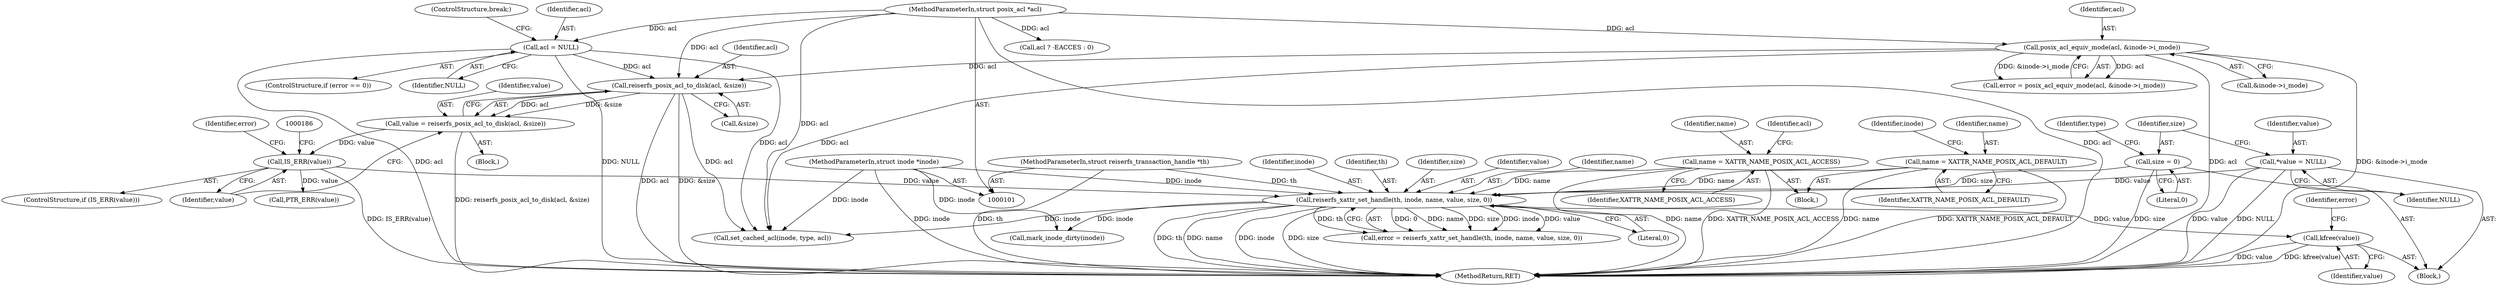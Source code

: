 digraph "1_linux_073931017b49d9458aa351605b43a7e34598caef_11@API" {
"1000219" [label="(Call,kfree(value))"];
"1000191" [label="(Call,reiserfs_xattr_set_handle(th, inode, name, value, size, 0))"];
"1000102" [label="(MethodParameterIn,struct reiserfs_transaction_handle *th)"];
"1000103" [label="(MethodParameterIn,struct inode *inode)"];
"1000152" [label="(Call,name = XATTR_NAME_POSIX_ACL_DEFAULT)"];
"1000121" [label="(Call,name = XATTR_NAME_POSIX_ACL_ACCESS)"];
"1000109" [label="(Call,*value = NULL)"];
"1000182" [label="(Call,IS_ERR(value))"];
"1000175" [label="(Call,value = reiserfs_posix_acl_to_disk(acl, &size))"];
"1000177" [label="(Call,reiserfs_posix_acl_to_disk(acl, &size))"];
"1000129" [label="(Call,posix_acl_equiv_mode(acl, &inode->i_mode))"];
"1000105" [label="(MethodParameterIn,struct posix_acl *acl)"];
"1000147" [label="(Call,acl = NULL)"];
"1000113" [label="(Call,size = 0)"];
"1000125" [label="(Identifier,acl)"];
"1000110" [label="(Identifier,value)"];
"1000177" [label="(Call,reiserfs_posix_acl_to_disk(acl, &size))"];
"1000154" [label="(Identifier,XATTR_NAME_POSIX_ACL_DEFAULT)"];
"1000129" [label="(Call,posix_acl_equiv_mode(acl, &inode->i_mode))"];
"1000148" [label="(Identifier,acl)"];
"1000109" [label="(Call,*value = NULL)"];
"1000159" [label="(Identifier,inode)"];
"1000181" [label="(ControlStructure,if (IS_ERR(value)))"];
"1000102" [label="(MethodParameterIn,struct reiserfs_transaction_handle *th)"];
"1000190" [label="(Identifier,error)"];
"1000113" [label="(Call,size = 0)"];
"1000147" [label="(Call,acl = NULL)"];
"1000223" [label="(Identifier,error)"];
"1000192" [label="(Identifier,th)"];
"1000187" [label="(Call,PTR_ERR(value))"];
"1000189" [label="(Call,error = reiserfs_xattr_set_handle(th, inode, name, value, size, 0))"];
"1000179" [label="(Call,&size)"];
"1000103" [label="(MethodParameterIn,struct inode *inode)"];
"1000130" [label="(Identifier,acl)"];
"1000127" [label="(Call,error = posix_acl_equiv_mode(acl, &inode->i_mode))"];
"1000119" [label="(Block,)"];
"1000174" [label="(Block,)"];
"1000121" [label="(Call,name = XATTR_NAME_POSIX_ACL_ACCESS)"];
"1000217" [label="(Call,mark_inode_dirty(inode))"];
"1000220" [label="(Identifier,value)"];
"1000183" [label="(Identifier,value)"];
"1000230" [label="(MethodReturn,RET)"];
"1000122" [label="(Identifier,name)"];
"1000152" [label="(Call,name = XATTR_NAME_POSIX_ACL_DEFAULT)"];
"1000224" [label="(Call,set_cached_acl(inode, type, acl))"];
"1000153" [label="(Identifier,name)"];
"1000114" [label="(Identifier,size)"];
"1000118" [label="(Identifier,type)"];
"1000176" [label="(Identifier,value)"];
"1000149" [label="(Identifier,NULL)"];
"1000197" [label="(Literal,0)"];
"1000196" [label="(Identifier,size)"];
"1000175" [label="(Call,value = reiserfs_posix_acl_to_disk(acl, &size))"];
"1000182" [label="(Call,IS_ERR(value))"];
"1000131" [label="(Call,&inode->i_mode)"];
"1000162" [label="(Call,acl ? -EACCES : 0)"];
"1000191" [label="(Call,reiserfs_xattr_set_handle(th, inode, name, value, size, 0))"];
"1000219" [label="(Call,kfree(value))"];
"1000178" [label="(Identifier,acl)"];
"1000111" [label="(Identifier,NULL)"];
"1000150" [label="(ControlStructure,break;)"];
"1000195" [label="(Identifier,value)"];
"1000123" [label="(Identifier,XATTR_NAME_POSIX_ACL_ACCESS)"];
"1000194" [label="(Identifier,name)"];
"1000105" [label="(MethodParameterIn,struct posix_acl *acl)"];
"1000193" [label="(Identifier,inode)"];
"1000106" [label="(Block,)"];
"1000115" [label="(Literal,0)"];
"1000143" [label="(ControlStructure,if (error == 0))"];
"1000219" -> "1000106"  [label="AST: "];
"1000219" -> "1000220"  [label="CFG: "];
"1000220" -> "1000219"  [label="AST: "];
"1000223" -> "1000219"  [label="CFG: "];
"1000219" -> "1000230"  [label="DDG: kfree(value)"];
"1000219" -> "1000230"  [label="DDG: value"];
"1000191" -> "1000219"  [label="DDG: value"];
"1000191" -> "1000189"  [label="AST: "];
"1000191" -> "1000197"  [label="CFG: "];
"1000192" -> "1000191"  [label="AST: "];
"1000193" -> "1000191"  [label="AST: "];
"1000194" -> "1000191"  [label="AST: "];
"1000195" -> "1000191"  [label="AST: "];
"1000196" -> "1000191"  [label="AST: "];
"1000197" -> "1000191"  [label="AST: "];
"1000189" -> "1000191"  [label="CFG: "];
"1000191" -> "1000230"  [label="DDG: name"];
"1000191" -> "1000230"  [label="DDG: inode"];
"1000191" -> "1000230"  [label="DDG: size"];
"1000191" -> "1000230"  [label="DDG: th"];
"1000191" -> "1000189"  [label="DDG: 0"];
"1000191" -> "1000189"  [label="DDG: name"];
"1000191" -> "1000189"  [label="DDG: size"];
"1000191" -> "1000189"  [label="DDG: inode"];
"1000191" -> "1000189"  [label="DDG: value"];
"1000191" -> "1000189"  [label="DDG: th"];
"1000102" -> "1000191"  [label="DDG: th"];
"1000103" -> "1000191"  [label="DDG: inode"];
"1000152" -> "1000191"  [label="DDG: name"];
"1000121" -> "1000191"  [label="DDG: name"];
"1000109" -> "1000191"  [label="DDG: value"];
"1000182" -> "1000191"  [label="DDG: value"];
"1000113" -> "1000191"  [label="DDG: size"];
"1000191" -> "1000217"  [label="DDG: inode"];
"1000191" -> "1000224"  [label="DDG: inode"];
"1000102" -> "1000101"  [label="AST: "];
"1000102" -> "1000230"  [label="DDG: th"];
"1000103" -> "1000101"  [label="AST: "];
"1000103" -> "1000230"  [label="DDG: inode"];
"1000103" -> "1000217"  [label="DDG: inode"];
"1000103" -> "1000224"  [label="DDG: inode"];
"1000152" -> "1000119"  [label="AST: "];
"1000152" -> "1000154"  [label="CFG: "];
"1000153" -> "1000152"  [label="AST: "];
"1000154" -> "1000152"  [label="AST: "];
"1000159" -> "1000152"  [label="CFG: "];
"1000152" -> "1000230"  [label="DDG: name"];
"1000152" -> "1000230"  [label="DDG: XATTR_NAME_POSIX_ACL_DEFAULT"];
"1000121" -> "1000119"  [label="AST: "];
"1000121" -> "1000123"  [label="CFG: "];
"1000122" -> "1000121"  [label="AST: "];
"1000123" -> "1000121"  [label="AST: "];
"1000125" -> "1000121"  [label="CFG: "];
"1000121" -> "1000230"  [label="DDG: XATTR_NAME_POSIX_ACL_ACCESS"];
"1000121" -> "1000230"  [label="DDG: name"];
"1000109" -> "1000106"  [label="AST: "];
"1000109" -> "1000111"  [label="CFG: "];
"1000110" -> "1000109"  [label="AST: "];
"1000111" -> "1000109"  [label="AST: "];
"1000114" -> "1000109"  [label="CFG: "];
"1000109" -> "1000230"  [label="DDG: value"];
"1000109" -> "1000230"  [label="DDG: NULL"];
"1000182" -> "1000181"  [label="AST: "];
"1000182" -> "1000183"  [label="CFG: "];
"1000183" -> "1000182"  [label="AST: "];
"1000186" -> "1000182"  [label="CFG: "];
"1000190" -> "1000182"  [label="CFG: "];
"1000182" -> "1000230"  [label="DDG: IS_ERR(value)"];
"1000175" -> "1000182"  [label="DDG: value"];
"1000182" -> "1000187"  [label="DDG: value"];
"1000175" -> "1000174"  [label="AST: "];
"1000175" -> "1000177"  [label="CFG: "];
"1000176" -> "1000175"  [label="AST: "];
"1000177" -> "1000175"  [label="AST: "];
"1000183" -> "1000175"  [label="CFG: "];
"1000175" -> "1000230"  [label="DDG: reiserfs_posix_acl_to_disk(acl, &size)"];
"1000177" -> "1000175"  [label="DDG: acl"];
"1000177" -> "1000175"  [label="DDG: &size"];
"1000177" -> "1000179"  [label="CFG: "];
"1000178" -> "1000177"  [label="AST: "];
"1000179" -> "1000177"  [label="AST: "];
"1000177" -> "1000230"  [label="DDG: acl"];
"1000177" -> "1000230"  [label="DDG: &size"];
"1000129" -> "1000177"  [label="DDG: acl"];
"1000147" -> "1000177"  [label="DDG: acl"];
"1000105" -> "1000177"  [label="DDG: acl"];
"1000177" -> "1000224"  [label="DDG: acl"];
"1000129" -> "1000127"  [label="AST: "];
"1000129" -> "1000131"  [label="CFG: "];
"1000130" -> "1000129"  [label="AST: "];
"1000131" -> "1000129"  [label="AST: "];
"1000127" -> "1000129"  [label="CFG: "];
"1000129" -> "1000230"  [label="DDG: acl"];
"1000129" -> "1000230"  [label="DDG: &inode->i_mode"];
"1000129" -> "1000127"  [label="DDG: acl"];
"1000129" -> "1000127"  [label="DDG: &inode->i_mode"];
"1000105" -> "1000129"  [label="DDG: acl"];
"1000129" -> "1000224"  [label="DDG: acl"];
"1000105" -> "1000101"  [label="AST: "];
"1000105" -> "1000230"  [label="DDG: acl"];
"1000105" -> "1000147"  [label="DDG: acl"];
"1000105" -> "1000162"  [label="DDG: acl"];
"1000105" -> "1000224"  [label="DDG: acl"];
"1000147" -> "1000143"  [label="AST: "];
"1000147" -> "1000149"  [label="CFG: "];
"1000148" -> "1000147"  [label="AST: "];
"1000149" -> "1000147"  [label="AST: "];
"1000150" -> "1000147"  [label="CFG: "];
"1000147" -> "1000230"  [label="DDG: NULL"];
"1000147" -> "1000230"  [label="DDG: acl"];
"1000147" -> "1000224"  [label="DDG: acl"];
"1000113" -> "1000106"  [label="AST: "];
"1000113" -> "1000115"  [label="CFG: "];
"1000114" -> "1000113"  [label="AST: "];
"1000115" -> "1000113"  [label="AST: "];
"1000118" -> "1000113"  [label="CFG: "];
"1000113" -> "1000230"  [label="DDG: size"];
}
